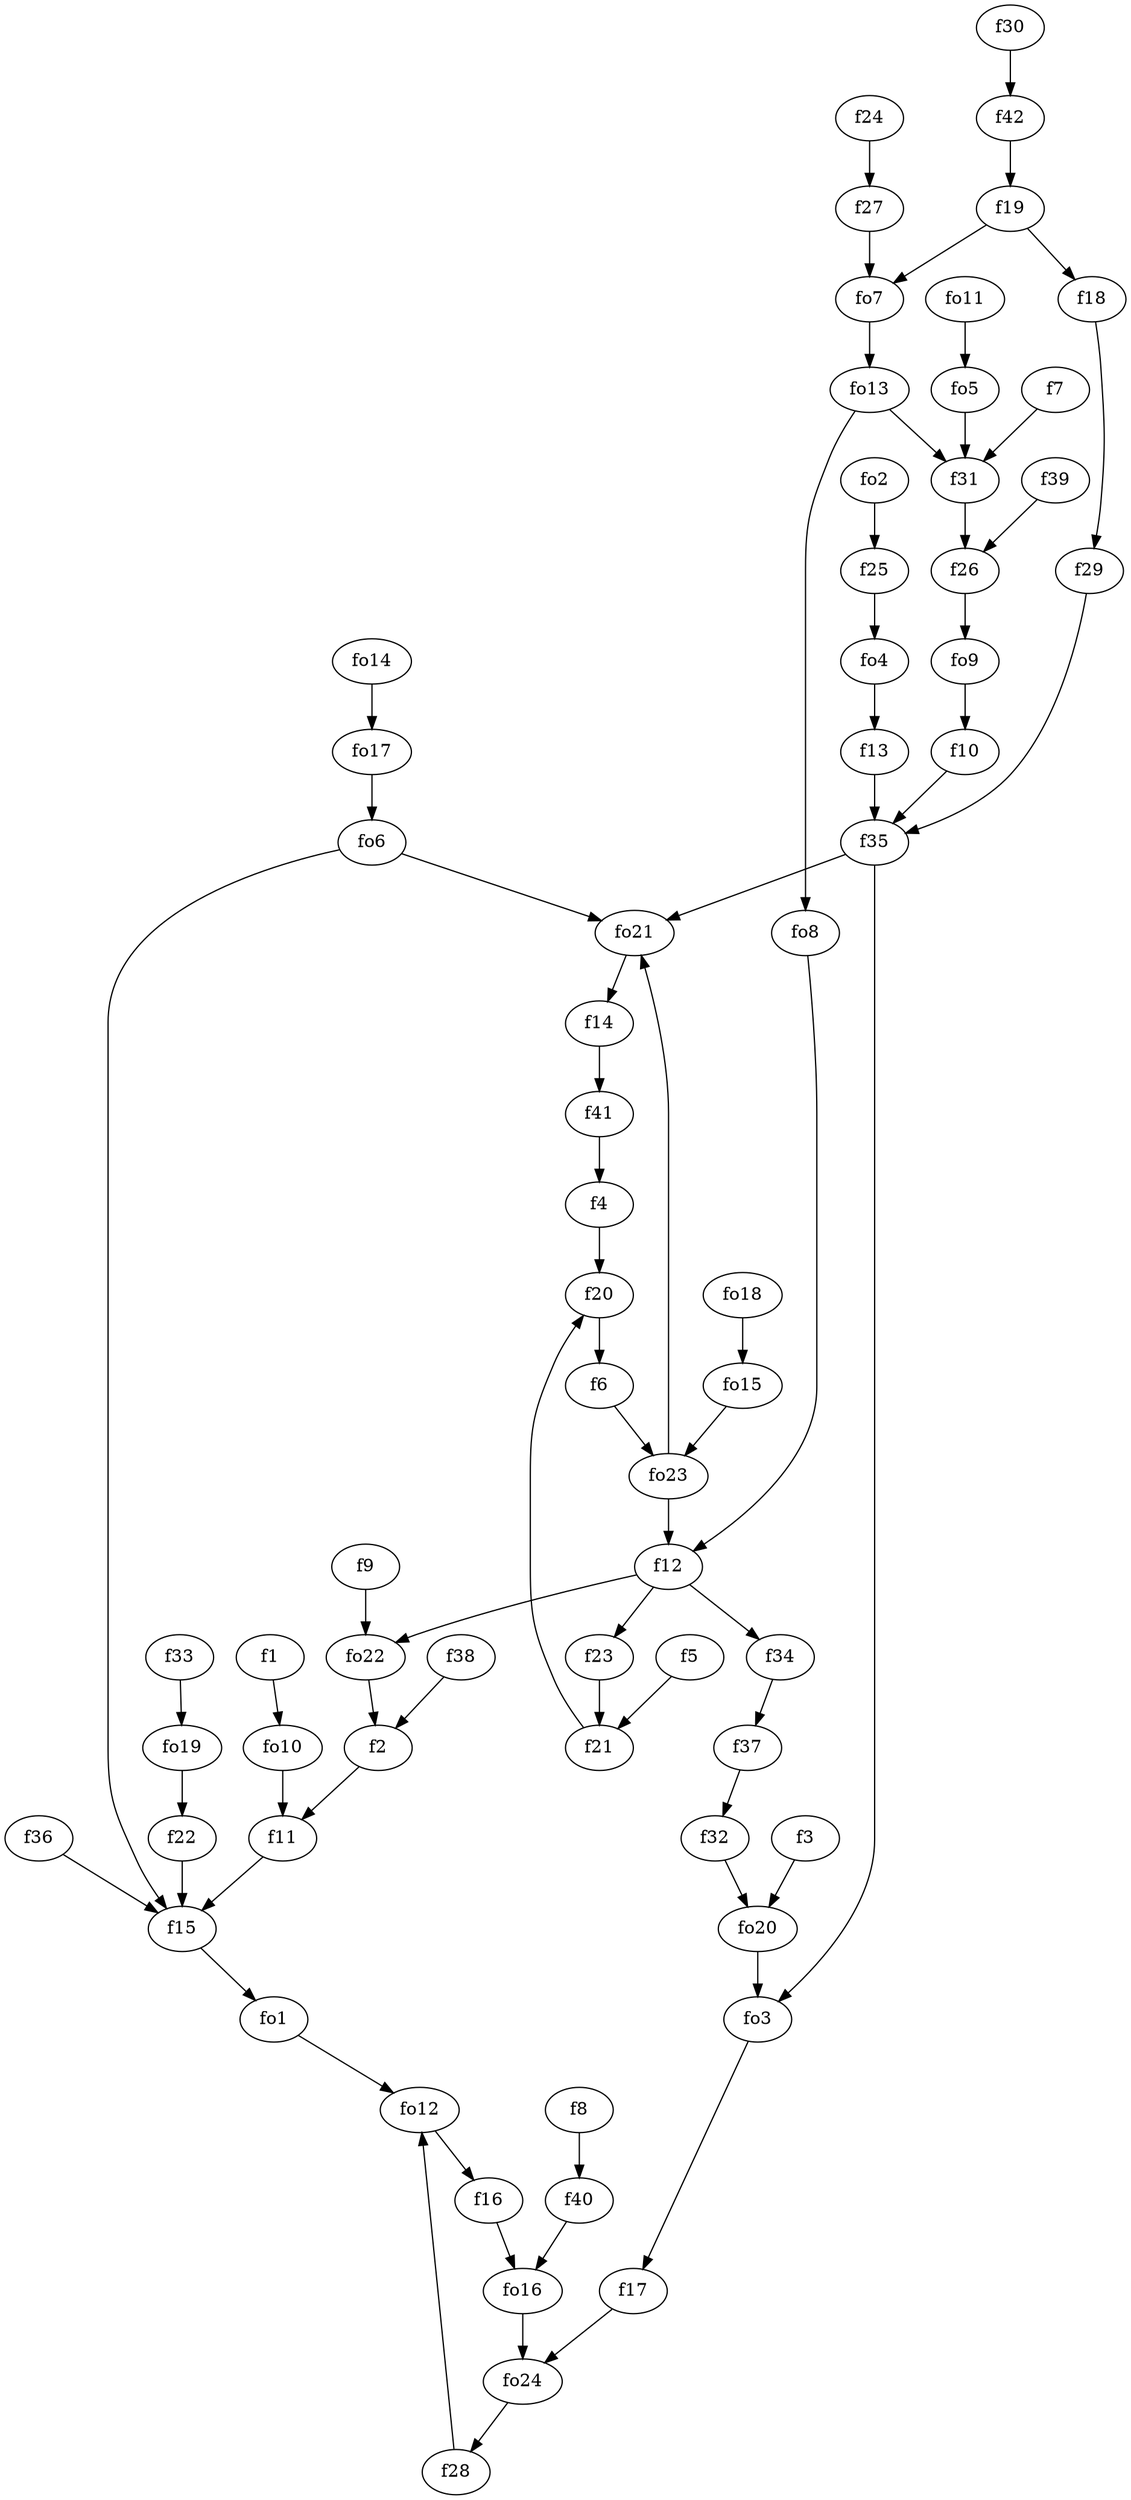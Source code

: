 strict digraph  {
f1;
f2;
f3;
f4;
f5;
f6;
f7;
f8;
f9;
f10;
f11;
f12;
f13;
f14;
f15;
f16;
f17;
f18;
f19;
f20;
f21;
f22;
f23;
f24;
f25;
f26;
f27;
f28;
f29;
f30;
f31;
f32;
f33;
f34;
f35;
f36;
f37;
f38;
f39;
f40;
f41;
f42;
fo1;
fo2;
fo3;
fo4;
fo5;
fo6;
fo7;
fo8;
fo9;
fo10;
fo11;
fo12;
fo13;
fo14;
fo15;
fo16;
fo17;
fo18;
fo19;
fo20;
fo21;
fo22;
fo23;
fo24;
f1 -> fo10  [weight=2];
f2 -> f11  [weight=2];
f3 -> fo20  [weight=2];
f4 -> f20  [weight=2];
f5 -> f21  [weight=2];
f6 -> fo23  [weight=2];
f7 -> f31  [weight=2];
f8 -> f40  [weight=2];
f9 -> fo22  [weight=2];
f10 -> f35  [weight=2];
f11 -> f15  [weight=2];
f12 -> f34  [weight=2];
f12 -> fo22  [weight=2];
f12 -> f23  [weight=2];
f13 -> f35  [weight=2];
f14 -> f41  [weight=2];
f15 -> fo1  [weight=2];
f16 -> fo16  [weight=2];
f17 -> fo24  [weight=2];
f18 -> f29  [weight=2];
f19 -> f18  [weight=2];
f19 -> fo7  [weight=2];
f20 -> f6  [weight=2];
f21 -> f20  [weight=2];
f22 -> f15  [weight=2];
f23 -> f21  [weight=2];
f24 -> f27  [weight=2];
f25 -> fo4  [weight=2];
f26 -> fo9  [weight=2];
f27 -> fo7  [weight=2];
f28 -> fo12  [weight=2];
f29 -> f35  [weight=2];
f30 -> f42  [weight=2];
f31 -> f26  [weight=2];
f32 -> fo20  [weight=2];
f33 -> fo19  [weight=2];
f34 -> f37  [weight=2];
f35 -> fo3  [weight=2];
f35 -> fo21  [weight=2];
f36 -> f15  [weight=2];
f37 -> f32  [weight=2];
f38 -> f2  [weight=2];
f39 -> f26  [weight=2];
f40 -> fo16  [weight=2];
f41 -> f4  [weight=2];
f42 -> f19  [weight=2];
fo1 -> fo12  [weight=2];
fo2 -> f25  [weight=2];
fo3 -> f17  [weight=2];
fo4 -> f13  [weight=2];
fo5 -> f31  [weight=2];
fo6 -> fo21  [weight=2];
fo6 -> f15  [weight=2];
fo7 -> fo13  [weight=2];
fo8 -> f12  [weight=2];
fo9 -> f10  [weight=2];
fo10 -> f11  [weight=2];
fo11 -> fo5  [weight=2];
fo12 -> f16  [weight=2];
fo13 -> fo8  [weight=2];
fo13 -> f31  [weight=2];
fo14 -> fo17  [weight=2];
fo15 -> fo23  [weight=2];
fo16 -> fo24  [weight=2];
fo17 -> fo6  [weight=2];
fo18 -> fo15  [weight=2];
fo19 -> f22  [weight=2];
fo20 -> fo3  [weight=2];
fo21 -> f14  [weight=2];
fo22 -> f2  [weight=2];
fo23 -> fo21  [weight=2];
fo23 -> f12  [weight=2];
fo24 -> f28  [weight=2];
}
